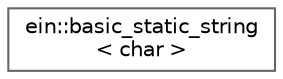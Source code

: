 digraph "Graphical Class Hierarchy"
{
 // INTERACTIVE_SVG=YES
 // LATEX_PDF_SIZE
  bgcolor="transparent";
  edge [fontname=Helvetica,fontsize=10,labelfontname=Helvetica,labelfontsize=10];
  node [fontname=Helvetica,fontsize=10,shape=box,height=0.2,width=0.4];
  rankdir="LR";
  Node0 [id="Node000000",label="ein::basic_static_string\l\< char \>",height=0.2,width=0.4,color="grey40", fillcolor="white", style="filled",URL="$classein_1_1basic__static__string.html",tooltip=" "];
}
